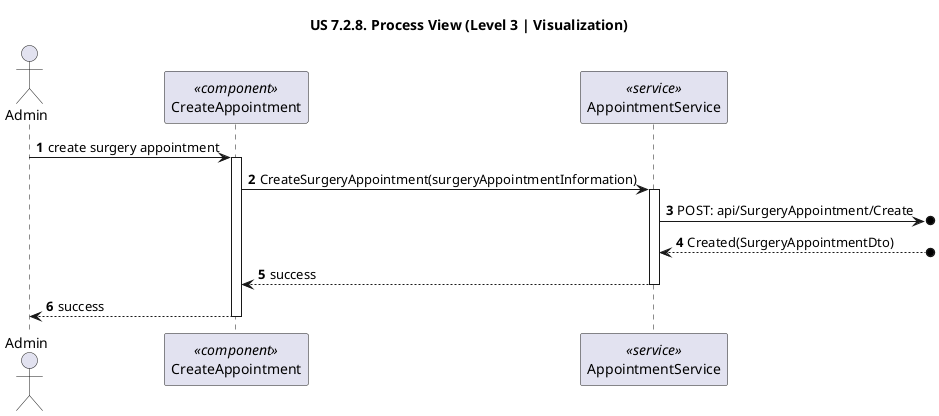 @startuml
'https://plantuml.com/sequence-diagram

title "US 7.2.8. Process View (Level 3 | Visualization)"

autonumber
actor "Admin" as USER
participant "CreateAppointment" as UPP <<component>>
participant "AppointmentService" as PS <<service>>

USER -> UPP : create surgery appointment
activate UPP

UPP -> PS : CreateSurgeryAppointment(surgeryAppointmentInformation)
activate PS

PS ->o] : POST: api/SurgeryAppointment/Create

PS <--o] : Created(SurgeryAppointmentDto)

PS --> UPP: success
deactivate PS

UPP --> USER: success
deactivate UPP

@enduml